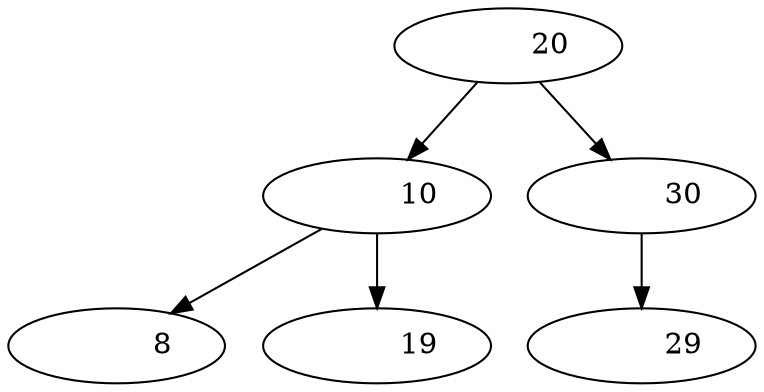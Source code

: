  digraph G {
 "Nodof00b792c-8c83-425a-5598-ce55fef97505"[label= "          20 "]
 "Nodof00b792c-8c83-425a-5598-ce55fef97505"->"Nodoccb88653-b234-4b7e-53d6-b078f6f3e9ac"
 "Nodof00b792c-8c83-425a-5598-ce55fef97505"->"Nododa1bcfc3-ae0d-488c-790d-e27bb7fb5e20"
 "Nodoccb88653-b234-4b7e-53d6-b078f6f3e9ac"[label= "          10 "]
 "Nodoccb88653-b234-4b7e-53d6-b078f6f3e9ac"->"Nodofdf902cd-81f4-4ee3-48c8-26dcfef81c2f"
 "Nodoccb88653-b234-4b7e-53d6-b078f6f3e9ac"->"Nodof6417f89-902f-4213-4746-6ae4f5a74138"
 "Nodofdf902cd-81f4-4ee3-48c8-26dcfef81c2f"[label= "           8 "]
 "Nodof6417f89-902f-4213-4746-6ae4f5a74138"[label= "          19 "]
 "Nododa1bcfc3-ae0d-488c-790d-e27bb7fb5e20"[label= "          30 "]
 "Nododa1bcfc3-ae0d-488c-790d-e27bb7fb5e20"->"Nodofbf84e4a-8ad0-451c-4118-5a83fedeb2a5"
 "Nodofbf84e4a-8ad0-451c-4118-5a83fedeb2a5"[label= "          29 "]
 }
